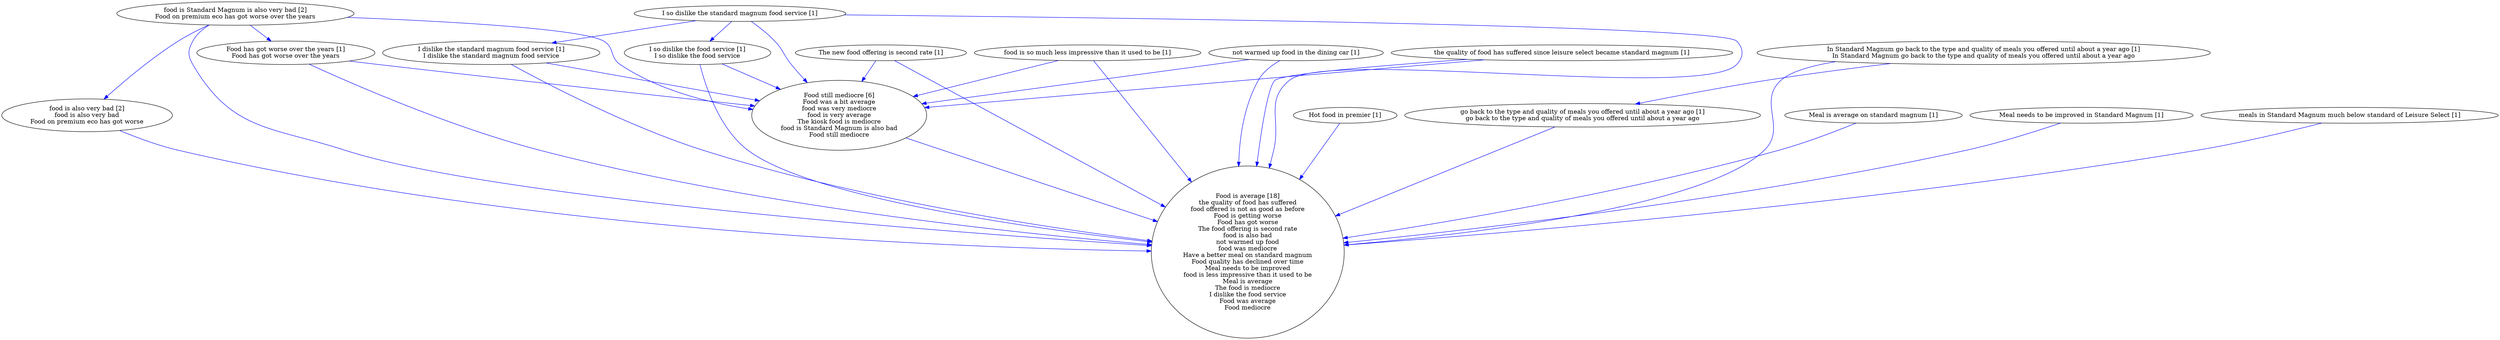 digraph collapsedGraph {
"food is Standard Magnum is also very bad [2]\nFood on premium eco has got worse over the years""Food is average [18]\nthe quality of food has suffered\nfood offered is not as good as before\nFood is getting worse\nFood has got worse\nThe food offering is second rate\nfood is also bad\nnot warmed up food\nfood was mediocre\nHave a better meal on standard magnum\nFood quality has declined over time\nMeal needs to be improved\nfood is less impressive than it used to be\nMeal is average\nThe food is mediocre\nI dislike the food service\nFood was average\nFood mediocre""food is also very bad [2]\nfood is also very bad\nFood on premium eco has got worse""Food still mediocre [6]\nFood was a bit average\nfood was very mediocre\nfood is very average\nThe kiosk food is mediocre\nfood is Standard Magnum is also bad\nFood still mediocre""Food has got worse over the years [1]\nFood has got worse over the years""Hot food in premier [1]""I so dislike the standard magnum food service [1]""I dislike the standard magnum food service [1]\nI dislike the standard magnum food service""I so dislike the food service [1]\nI so dislike the food service""In Standard Magnum go back to the type and quality of meals you offered until about a year ago [1]\nIn Standard Magnum go back to the type and quality of meals you offered until about a year ago""go back to the type and quality of meals you offered until about a year ago [1]\ngo back to the type and quality of meals you offered until about a year ago""Meal is average on standard magnum [1]""Meal needs to be improved in Standard Magnum [1]""The new food offering is second rate [1]""food is so much less impressive than it used to be [1]""meals in Standard Magnum much below standard of Leisure Select [1]""not warmed up food in the dining car [1]""the quality of food has suffered since leisure select became standard magnum [1]""food is so much less impressive than it used to be [1]" -> "Food is average [18]\nthe quality of food has suffered\nfood offered is not as good as before\nFood is getting worse\nFood has got worse\nThe food offering is second rate\nfood is also bad\nnot warmed up food\nfood was mediocre\nHave a better meal on standard magnum\nFood quality has declined over time\nMeal needs to be improved\nfood is less impressive than it used to be\nMeal is average\nThe food is mediocre\nI dislike the food service\nFood was average\nFood mediocre" [color=blue]
"Food still mediocre [6]\nFood was a bit average\nfood was very mediocre\nfood is very average\nThe kiosk food is mediocre\nfood is Standard Magnum is also bad\nFood still mediocre" -> "Food is average [18]\nthe quality of food has suffered\nfood offered is not as good as before\nFood is getting worse\nFood has got worse\nThe food offering is second rate\nfood is also bad\nnot warmed up food\nfood was mediocre\nHave a better meal on standard magnum\nFood quality has declined over time\nMeal needs to be improved\nfood is less impressive than it used to be\nMeal is average\nThe food is mediocre\nI dislike the food service\nFood was average\nFood mediocre" [color=blue]
"I so dislike the food service [1]\nI so dislike the food service" -> "Food is average [18]\nthe quality of food has suffered\nfood offered is not as good as before\nFood is getting worse\nFood has got worse\nThe food offering is second rate\nfood is also bad\nnot warmed up food\nfood was mediocre\nHave a better meal on standard magnum\nFood quality has declined over time\nMeal needs to be improved\nfood is less impressive than it used to be\nMeal is average\nThe food is mediocre\nI dislike the food service\nFood was average\nFood mediocre" [color=blue]
"food is also very bad [2]\nfood is also very bad\nFood on premium eco has got worse" -> "Food is average [18]\nthe quality of food has suffered\nfood offered is not as good as before\nFood is getting worse\nFood has got worse\nThe food offering is second rate\nfood is also bad\nnot warmed up food\nfood was mediocre\nHave a better meal on standard magnum\nFood quality has declined over time\nMeal needs to be improved\nfood is less impressive than it used to be\nMeal is average\nThe food is mediocre\nI dislike the food service\nFood was average\nFood mediocre" [color=blue]
"I dislike the standard magnum food service [1]\nI dislike the standard magnum food service" -> "Food is average [18]\nthe quality of food has suffered\nfood offered is not as good as before\nFood is getting worse\nFood has got worse\nThe food offering is second rate\nfood is also bad\nnot warmed up food\nfood was mediocre\nHave a better meal on standard magnum\nFood quality has declined over time\nMeal needs to be improved\nfood is less impressive than it used to be\nMeal is average\nThe food is mediocre\nI dislike the food service\nFood was average\nFood mediocre" [color=blue]
"I dislike the standard magnum food service [1]\nI dislike the standard magnum food service" -> "Food still mediocre [6]\nFood was a bit average\nfood was very mediocre\nfood is very average\nThe kiosk food is mediocre\nfood is Standard Magnum is also bad\nFood still mediocre" [color=blue]
"the quality of food has suffered since leisure select became standard magnum [1]" -> "Food is average [18]\nthe quality of food has suffered\nfood offered is not as good as before\nFood is getting worse\nFood has got worse\nThe food offering is second rate\nfood is also bad\nnot warmed up food\nfood was mediocre\nHave a better meal on standard magnum\nFood quality has declined over time\nMeal needs to be improved\nfood is less impressive than it used to be\nMeal is average\nThe food is mediocre\nI dislike the food service\nFood was average\nFood mediocre" [color=blue]
"Meal is average on standard magnum [1]" -> "Food is average [18]\nthe quality of food has suffered\nfood offered is not as good as before\nFood is getting worse\nFood has got worse\nThe food offering is second rate\nfood is also bad\nnot warmed up food\nfood was mediocre\nHave a better meal on standard magnum\nFood quality has declined over time\nMeal needs to be improved\nfood is less impressive than it used to be\nMeal is average\nThe food is mediocre\nI dislike the food service\nFood was average\nFood mediocre" [color=blue]
"the quality of food has suffered since leisure select became standard magnum [1]" -> "Food still mediocre [6]\nFood was a bit average\nfood was very mediocre\nfood is very average\nThe kiosk food is mediocre\nfood is Standard Magnum is also bad\nFood still mediocre" [color=blue]
"In Standard Magnum go back to the type and quality of meals you offered until about a year ago [1]\nIn Standard Magnum go back to the type and quality of meals you offered until about a year ago" -> "Food is average [18]\nthe quality of food has suffered\nfood offered is not as good as before\nFood is getting worse\nFood has got worse\nThe food offering is second rate\nfood is also bad\nnot warmed up food\nfood was mediocre\nHave a better meal on standard magnum\nFood quality has declined over time\nMeal needs to be improved\nfood is less impressive than it used to be\nMeal is average\nThe food is mediocre\nI dislike the food service\nFood was average\nFood mediocre" [color=blue]
"Hot food in premier [1]" -> "Food is average [18]\nthe quality of food has suffered\nfood offered is not as good as before\nFood is getting worse\nFood has got worse\nThe food offering is second rate\nfood is also bad\nnot warmed up food\nfood was mediocre\nHave a better meal on standard magnum\nFood quality has declined over time\nMeal needs to be improved\nfood is less impressive than it used to be\nMeal is average\nThe food is mediocre\nI dislike the food service\nFood was average\nFood mediocre" [color=blue]
"not warmed up food in the dining car [1]" -> "Food is average [18]\nthe quality of food has suffered\nfood offered is not as good as before\nFood is getting worse\nFood has got worse\nThe food offering is second rate\nfood is also bad\nnot warmed up food\nfood was mediocre\nHave a better meal on standard magnum\nFood quality has declined over time\nMeal needs to be improved\nfood is less impressive than it used to be\nMeal is average\nThe food is mediocre\nI dislike the food service\nFood was average\nFood mediocre" [color=blue]
"The new food offering is second rate [1]" -> "Food still mediocre [6]\nFood was a bit average\nfood was very mediocre\nfood is very average\nThe kiosk food is mediocre\nfood is Standard Magnum is also bad\nFood still mediocre" [color=blue]
"The new food offering is second rate [1]" -> "Food is average [18]\nthe quality of food has suffered\nfood offered is not as good as before\nFood is getting worse\nFood has got worse\nThe food offering is second rate\nfood is also bad\nnot warmed up food\nfood was mediocre\nHave a better meal on standard magnum\nFood quality has declined over time\nMeal needs to be improved\nfood is less impressive than it used to be\nMeal is average\nThe food is mediocre\nI dislike the food service\nFood was average\nFood mediocre" [color=blue]
"meals in Standard Magnum much below standard of Leisure Select [1]" -> "Food is average [18]\nthe quality of food has suffered\nfood offered is not as good as before\nFood is getting worse\nFood has got worse\nThe food offering is second rate\nfood is also bad\nnot warmed up food\nfood was mediocre\nHave a better meal on standard magnum\nFood quality has declined over time\nMeal needs to be improved\nfood is less impressive than it used to be\nMeal is average\nThe food is mediocre\nI dislike the food service\nFood was average\nFood mediocre" [color=blue]
"food is Standard Magnum is also very bad [2]\nFood on premium eco has got worse over the years" -> "Food is average [18]\nthe quality of food has suffered\nfood offered is not as good as before\nFood is getting worse\nFood has got worse\nThe food offering is second rate\nfood is also bad\nnot warmed up food\nfood was mediocre\nHave a better meal on standard magnum\nFood quality has declined over time\nMeal needs to be improved\nfood is less impressive than it used to be\nMeal is average\nThe food is mediocre\nI dislike the food service\nFood was average\nFood mediocre" [color=blue]
"food is Standard Magnum is also very bad [2]\nFood on premium eco has got worse over the years" -> "food is also very bad [2]\nfood is also very bad\nFood on premium eco has got worse" [color=blue]
"food is so much less impressive than it used to be [1]" -> "Food still mediocre [6]\nFood was a bit average\nfood was very mediocre\nfood is very average\nThe kiosk food is mediocre\nfood is Standard Magnum is also bad\nFood still mediocre" [color=blue]
"go back to the type and quality of meals you offered until about a year ago [1]\ngo back to the type and quality of meals you offered until about a year ago" -> "Food is average [18]\nthe quality of food has suffered\nfood offered is not as good as before\nFood is getting worse\nFood has got worse\nThe food offering is second rate\nfood is also bad\nnot warmed up food\nfood was mediocre\nHave a better meal on standard magnum\nFood quality has declined over time\nMeal needs to be improved\nfood is less impressive than it used to be\nMeal is average\nThe food is mediocre\nI dislike the food service\nFood was average\nFood mediocre" [color=blue]
"not warmed up food in the dining car [1]" -> "Food still mediocre [6]\nFood was a bit average\nfood was very mediocre\nfood is very average\nThe kiosk food is mediocre\nfood is Standard Magnum is also bad\nFood still mediocre" [color=blue]
"I so dislike the food service [1]\nI so dislike the food service" -> "Food still mediocre [6]\nFood was a bit average\nfood was very mediocre\nfood is very average\nThe kiosk food is mediocre\nfood is Standard Magnum is also bad\nFood still mediocre" [color=blue]
"I so dislike the standard magnum food service [1]" -> "Food is average [18]\nthe quality of food has suffered\nfood offered is not as good as before\nFood is getting worse\nFood has got worse\nThe food offering is second rate\nfood is also bad\nnot warmed up food\nfood was mediocre\nHave a better meal on standard magnum\nFood quality has declined over time\nMeal needs to be improved\nfood is less impressive than it used to be\nMeal is average\nThe food is mediocre\nI dislike the food service\nFood was average\nFood mediocre" [color=blue]
"I so dislike the standard magnum food service [1]" -> "Food still mediocre [6]\nFood was a bit average\nfood was very mediocre\nfood is very average\nThe kiosk food is mediocre\nfood is Standard Magnum is also bad\nFood still mediocre" [color=blue]
"Meal needs to be improved in Standard Magnum [1]" -> "Food is average [18]\nthe quality of food has suffered\nfood offered is not as good as before\nFood is getting worse\nFood has got worse\nThe food offering is second rate\nfood is also bad\nnot warmed up food\nfood was mediocre\nHave a better meal on standard magnum\nFood quality has declined over time\nMeal needs to be improved\nfood is less impressive than it used to be\nMeal is average\nThe food is mediocre\nI dislike the food service\nFood was average\nFood mediocre" [color=blue]
"Food has got worse over the years [1]\nFood has got worse over the years" -> "Food is average [18]\nthe quality of food has suffered\nfood offered is not as good as before\nFood is getting worse\nFood has got worse\nThe food offering is second rate\nfood is also bad\nnot warmed up food\nfood was mediocre\nHave a better meal on standard magnum\nFood quality has declined over time\nMeal needs to be improved\nfood is less impressive than it used to be\nMeal is average\nThe food is mediocre\nI dislike the food service\nFood was average\nFood mediocre" [color=blue]
"Food has got worse over the years [1]\nFood has got worse over the years" -> "Food still mediocre [6]\nFood was a bit average\nfood was very mediocre\nfood is very average\nThe kiosk food is mediocre\nfood is Standard Magnum is also bad\nFood still mediocre" [color=blue]
"I so dislike the standard magnum food service [1]" -> "I dislike the standard magnum food service [1]\nI dislike the standard magnum food service" [color=blue]
"I so dislike the standard magnum food service [1]" -> "I so dislike the food service [1]\nI so dislike the food service" [color=blue]
"In Standard Magnum go back to the type and quality of meals you offered until about a year ago [1]\nIn Standard Magnum go back to the type and quality of meals you offered until about a year ago" -> "go back to the type and quality of meals you offered until about a year ago [1]\ngo back to the type and quality of meals you offered until about a year ago" [color=blue]
"food is Standard Magnum is also very bad [2]\nFood on premium eco has got worse over the years" -> "Food still mediocre [6]\nFood was a bit average\nfood was very mediocre\nfood is very average\nThe kiosk food is mediocre\nfood is Standard Magnum is also bad\nFood still mediocre" [color=blue]
"food is Standard Magnum is also very bad [2]\nFood on premium eco has got worse over the years" -> "Food has got worse over the years [1]\nFood has got worse over the years" [color=blue]
}
